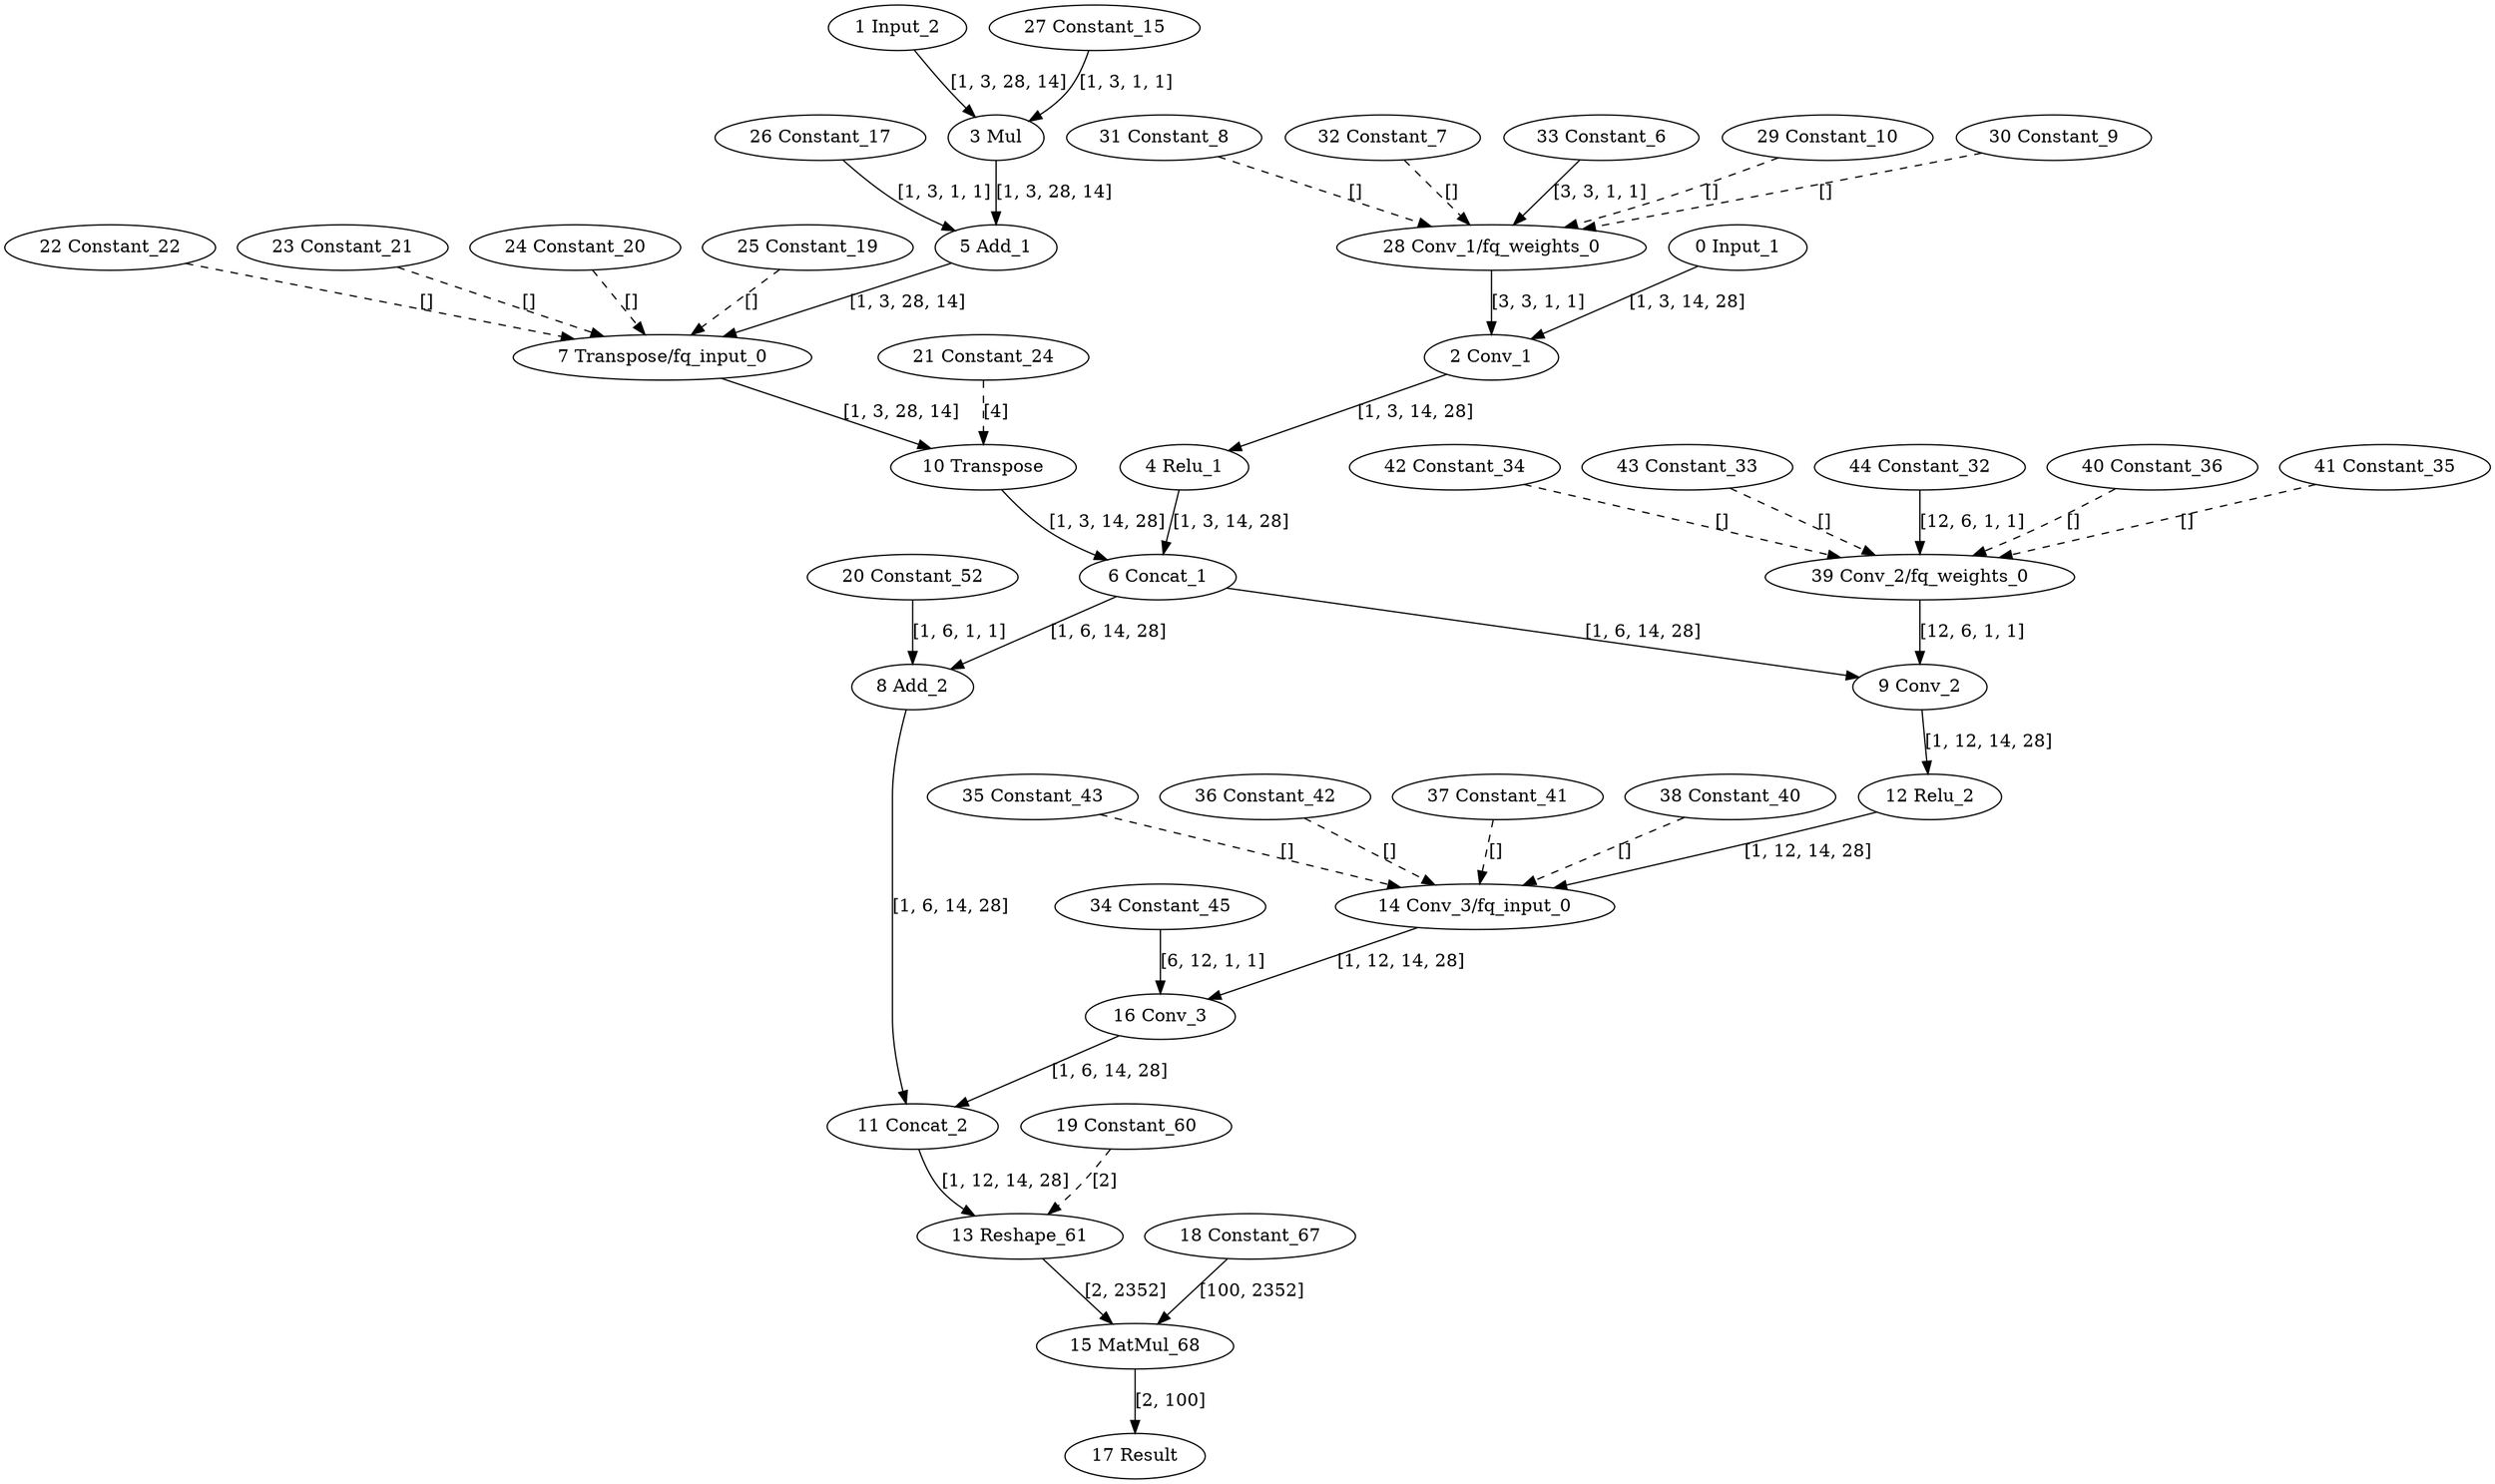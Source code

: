 strict digraph  {
"0 Input_1" [id=0, type=Parameter];
"1 Input_2" [id=1, type=Parameter];
"2 Conv_1" [id=2, type=Convolution];
"3 Mul" [id=3, type=Multiply];
"4 Relu_1" [id=4, type=Relu];
"5 Add_1" [id=5, type=Add];
"6 Concat_1" [id=6, type=Concat];
"7 Transpose/fq_input_0" [id=7, type=FakeQuantize];
"8 Add_2" [id=8, type=Add];
"9 Conv_2" [id=9, type=Convolution];
"10 Transpose" [id=10, type=Transpose];
"11 Concat_2" [id=11, type=Concat];
"12 Relu_2" [id=12, type=Relu];
"13 Reshape_61" [id=13, type=Reshape];
"14 Conv_3/fq_input_0" [id=14, type=FakeQuantize];
"15 MatMul_68" [id=15, type=MatMul];
"16 Conv_3" [id=16, type=Convolution];
"17 Result" [id=17, type=Result];
"18 Constant_67" [id=18, type=Constant];
"19 Constant_60" [id=19, type=Constant];
"20 Constant_52" [id=20, type=Constant];
"21 Constant_24" [id=21, type=Constant];
"22 Constant_22" [id=22, type=Constant];
"23 Constant_21" [id=23, type=Constant];
"24 Constant_20" [id=24, type=Constant];
"25 Constant_19" [id=25, type=Constant];
"26 Constant_17" [id=26, type=Constant];
"27 Constant_15" [id=27, type=Constant];
"28 Conv_1/fq_weights_0" [id=28, type=FakeQuantize];
"29 Constant_10" [id=29, type=Constant];
"30 Constant_9" [id=30, type=Constant];
"31 Constant_8" [id=31, type=Constant];
"32 Constant_7" [id=32, type=Constant];
"33 Constant_6" [id=33, type=Constant];
"34 Constant_45" [id=34, type=Constant];
"35 Constant_43" [id=35, type=Constant];
"36 Constant_42" [id=36, type=Constant];
"37 Constant_41" [id=37, type=Constant];
"38 Constant_40" [id=38, type=Constant];
"39 Conv_2/fq_weights_0" [id=39, type=FakeQuantize];
"40 Constant_36" [id=40, type=Constant];
"41 Constant_35" [id=41, type=Constant];
"42 Constant_34" [id=42, type=Constant];
"43 Constant_33" [id=43, type=Constant];
"44 Constant_32" [id=44, type=Constant];
"0 Input_1" -> "2 Conv_1"  [label="[1, 3, 14, 28]", style=solid];
"1 Input_2" -> "3 Mul"  [label="[1, 3, 28, 14]", style=solid];
"2 Conv_1" -> "4 Relu_1"  [label="[1, 3, 14, 28]", style=solid];
"3 Mul" -> "5 Add_1"  [label="[1, 3, 28, 14]", style=solid];
"4 Relu_1" -> "6 Concat_1"  [label="[1, 3, 14, 28]", style=solid];
"5 Add_1" -> "7 Transpose/fq_input_0"  [label="[1, 3, 28, 14]", style=solid];
"6 Concat_1" -> "8 Add_2"  [label="[1, 6, 14, 28]", style=solid];
"6 Concat_1" -> "9 Conv_2"  [label="[1, 6, 14, 28]", style=solid];
"7 Transpose/fq_input_0" -> "10 Transpose"  [label="[1, 3, 28, 14]", style=solid];
"8 Add_2" -> "11 Concat_2"  [label="[1, 6, 14, 28]", style=solid];
"9 Conv_2" -> "12 Relu_2"  [label="[1, 12, 14, 28]", style=solid];
"10 Transpose" -> "6 Concat_1"  [label="[1, 3, 14, 28]", style=solid];
"11 Concat_2" -> "13 Reshape_61"  [label="[1, 12, 14, 28]", style=solid];
"12 Relu_2" -> "14 Conv_3/fq_input_0"  [label="[1, 12, 14, 28]", style=solid];
"13 Reshape_61" -> "15 MatMul_68"  [label="[2, 2352]", style=solid];
"14 Conv_3/fq_input_0" -> "16 Conv_3"  [label="[1, 12, 14, 28]", style=solid];
"15 MatMul_68" -> "17 Result"  [label="[2, 100]", style=solid];
"16 Conv_3" -> "11 Concat_2"  [label="[1, 6, 14, 28]", style=solid];
"18 Constant_67" -> "15 MatMul_68"  [label="[100, 2352]", style=solid];
"19 Constant_60" -> "13 Reshape_61"  [label="[2]", style=dashed];
"20 Constant_52" -> "8 Add_2"  [label="[1, 6, 1, 1]", style=solid];
"21 Constant_24" -> "10 Transpose"  [label="[4]", style=dashed];
"22 Constant_22" -> "7 Transpose/fq_input_0"  [label="[]", style=dashed];
"23 Constant_21" -> "7 Transpose/fq_input_0"  [label="[]", style=dashed];
"24 Constant_20" -> "7 Transpose/fq_input_0"  [label="[]", style=dashed];
"25 Constant_19" -> "7 Transpose/fq_input_0"  [label="[]", style=dashed];
"26 Constant_17" -> "5 Add_1"  [label="[1, 3, 1, 1]", style=solid];
"27 Constant_15" -> "3 Mul"  [label="[1, 3, 1, 1]", style=solid];
"28 Conv_1/fq_weights_0" -> "2 Conv_1"  [label="[3, 3, 1, 1]", style=solid];
"29 Constant_10" -> "28 Conv_1/fq_weights_0"  [label="[]", style=dashed];
"30 Constant_9" -> "28 Conv_1/fq_weights_0"  [label="[]", style=dashed];
"31 Constant_8" -> "28 Conv_1/fq_weights_0"  [label="[]", style=dashed];
"32 Constant_7" -> "28 Conv_1/fq_weights_0"  [label="[]", style=dashed];
"33 Constant_6" -> "28 Conv_1/fq_weights_0"  [label="[3, 3, 1, 1]", style=solid];
"34 Constant_45" -> "16 Conv_3"  [label="[6, 12, 1, 1]", style=solid];
"35 Constant_43" -> "14 Conv_3/fq_input_0"  [label="[]", style=dashed];
"36 Constant_42" -> "14 Conv_3/fq_input_0"  [label="[]", style=dashed];
"37 Constant_41" -> "14 Conv_3/fq_input_0"  [label="[]", style=dashed];
"38 Constant_40" -> "14 Conv_3/fq_input_0"  [label="[]", style=dashed];
"39 Conv_2/fq_weights_0" -> "9 Conv_2"  [label="[12, 6, 1, 1]", style=solid];
"40 Constant_36" -> "39 Conv_2/fq_weights_0"  [label="[]", style=dashed];
"41 Constant_35" -> "39 Conv_2/fq_weights_0"  [label="[]", style=dashed];
"42 Constant_34" -> "39 Conv_2/fq_weights_0"  [label="[]", style=dashed];
"43 Constant_33" -> "39 Conv_2/fq_weights_0"  [label="[]", style=dashed];
"44 Constant_32" -> "39 Conv_2/fq_weights_0"  [label="[12, 6, 1, 1]", style=solid];
}
